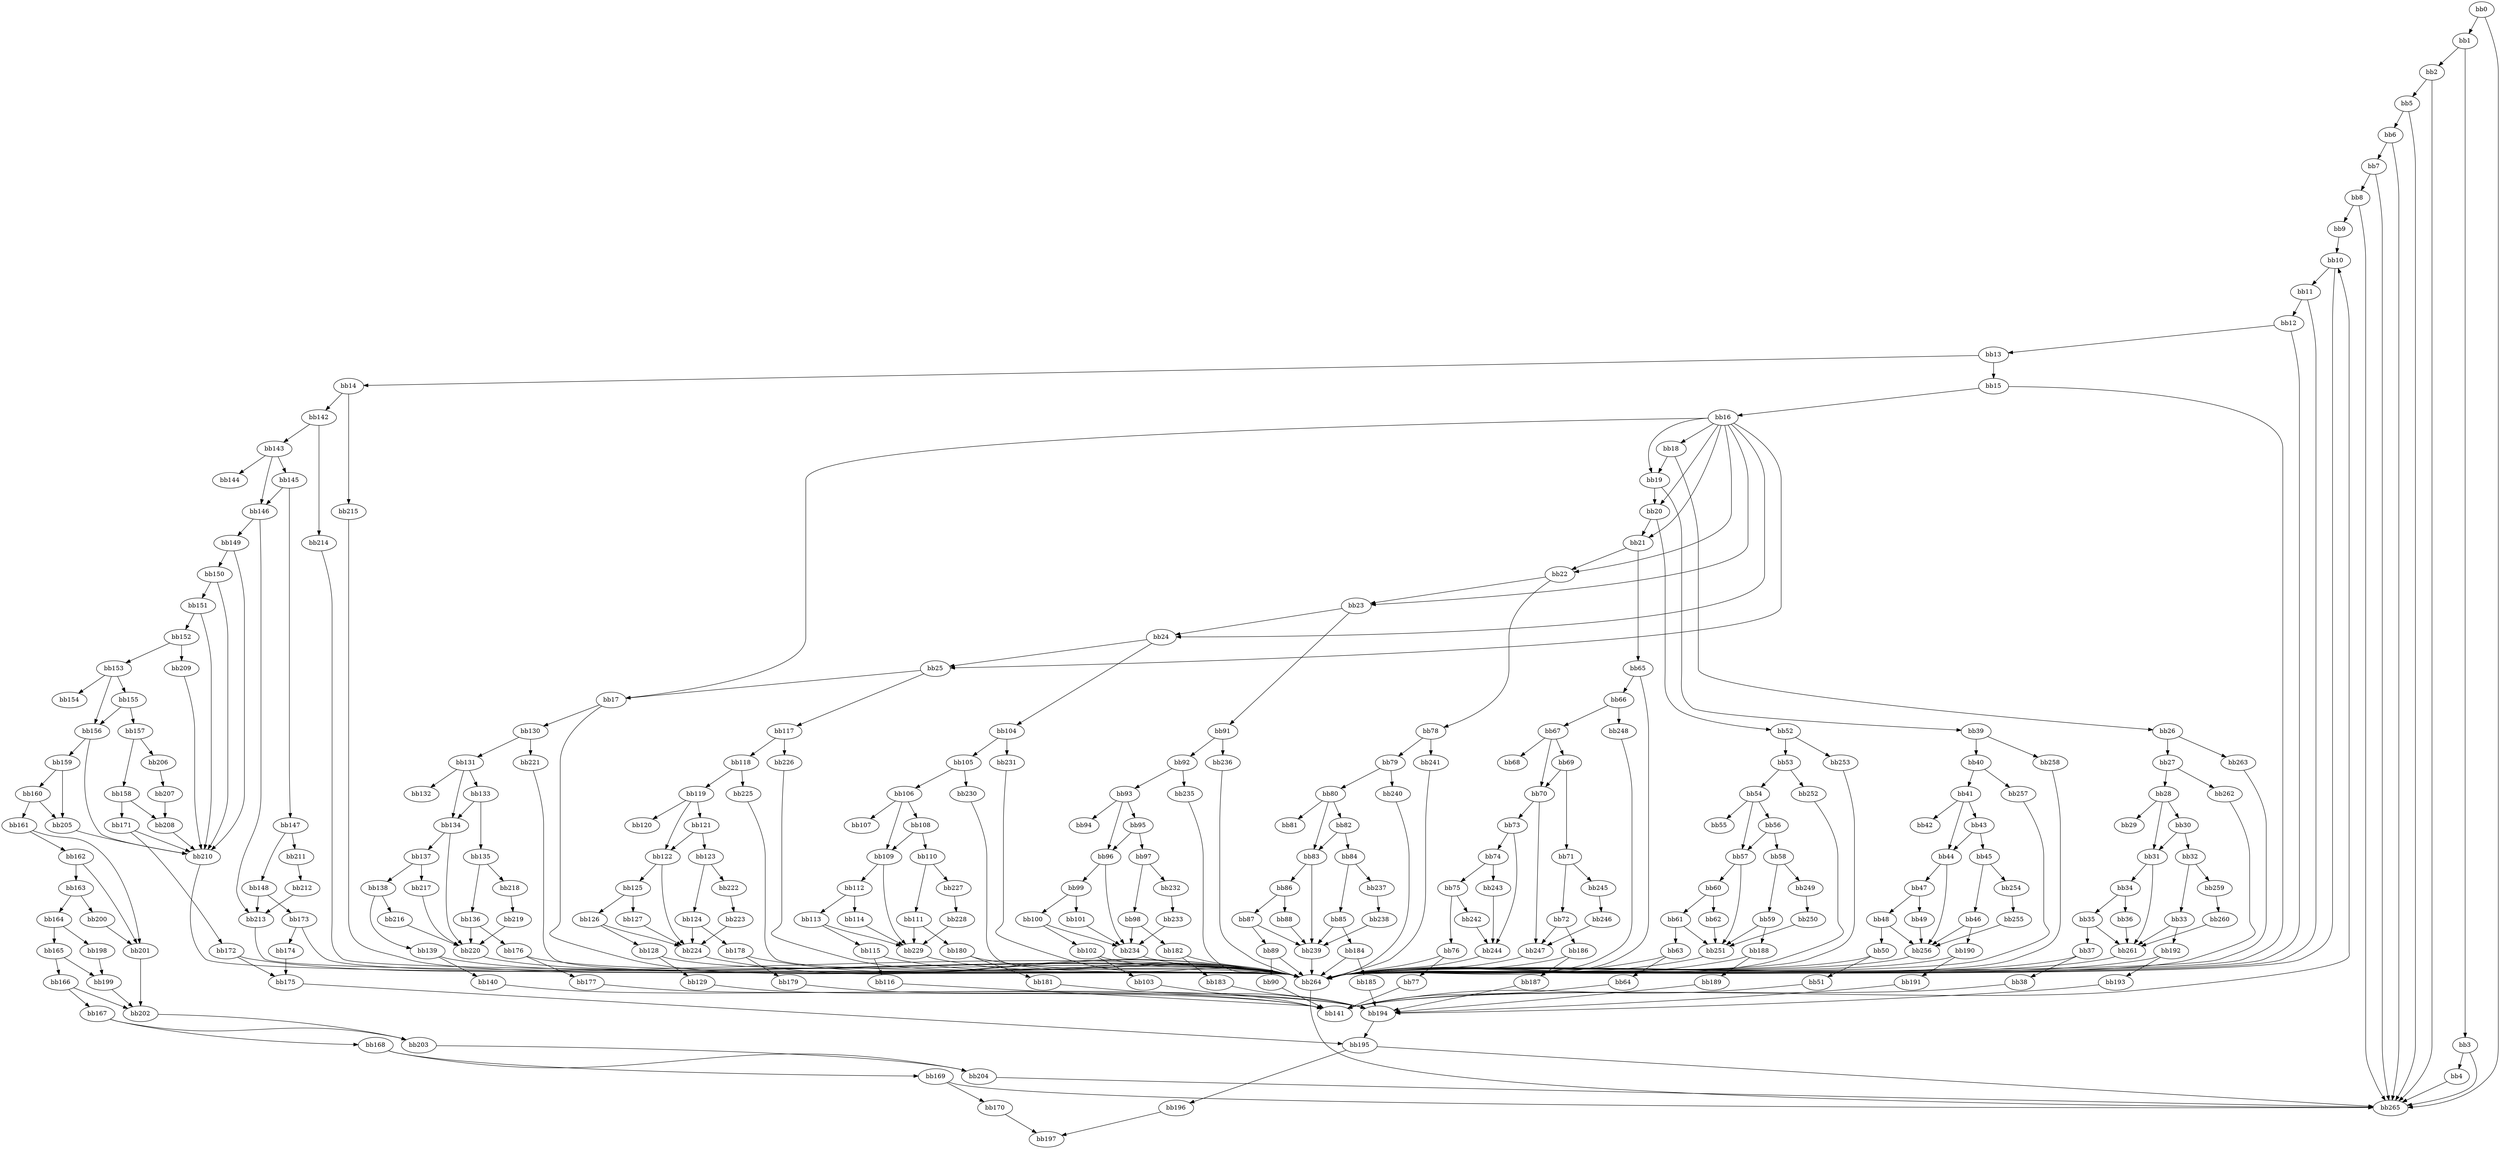 digraph {
    0 [ label = "bb0\l" ]
    1 [ label = "bb1\l" ]
    2 [ label = "bb2\l" ]
    3 [ label = "bb3\l" ]
    4 [ label = "bb4\l" ]
    5 [ label = "bb5\l" ]
    6 [ label = "bb6\l" ]
    7 [ label = "bb7\l" ]
    8 [ label = "bb8\l" ]
    9 [ label = "bb9\l" ]
    10 [ label = "bb10\l" ]
    11 [ label = "bb11\l" ]
    12 [ label = "bb12\l" ]
    13 [ label = "bb13\l" ]
    14 [ label = "bb14\l" ]
    15 [ label = "bb15\l" ]
    16 [ label = "bb16\l" ]
    17 [ label = "bb17\l" ]
    18 [ label = "bb18\l" ]
    19 [ label = "bb19\l" ]
    20 [ label = "bb20\l" ]
    21 [ label = "bb21\l" ]
    22 [ label = "bb22\l" ]
    23 [ label = "bb23\l" ]
    24 [ label = "bb24\l" ]
    25 [ label = "bb25\l" ]
    26 [ label = "bb26\l" ]
    27 [ label = "bb27\l" ]
    28 [ label = "bb28\l" ]
    29 [ label = "bb29\l" ]
    30 [ label = "bb30\l" ]
    31 [ label = "bb31\l" ]
    32 [ label = "bb32\l" ]
    33 [ label = "bb33\l" ]
    34 [ label = "bb34\l" ]
    35 [ label = "bb35\l" ]
    36 [ label = "bb36\l" ]
    37 [ label = "bb37\l" ]
    38 [ label = "bb38\l" ]
    39 [ label = "bb39\l" ]
    40 [ label = "bb40\l" ]
    41 [ label = "bb41\l" ]
    42 [ label = "bb42\l" ]
    43 [ label = "bb43\l" ]
    44 [ label = "bb44\l" ]
    45 [ label = "bb45\l" ]
    46 [ label = "bb46\l" ]
    47 [ label = "bb47\l" ]
    48 [ label = "bb48\l" ]
    49 [ label = "bb49\l" ]
    50 [ label = "bb50\l" ]
    51 [ label = "bb51\l" ]
    52 [ label = "bb52\l" ]
    53 [ label = "bb53\l" ]
    54 [ label = "bb54\l" ]
    55 [ label = "bb55\l" ]
    56 [ label = "bb56\l" ]
    57 [ label = "bb57\l" ]
    58 [ label = "bb58\l" ]
    59 [ label = "bb59\l" ]
    60 [ label = "bb60\l" ]
    61 [ label = "bb61\l" ]
    62 [ label = "bb62\l" ]
    63 [ label = "bb63\l" ]
    64 [ label = "bb64\l" ]
    65 [ label = "bb65\l" ]
    66 [ label = "bb66\l" ]
    67 [ label = "bb67\l" ]
    68 [ label = "bb68\l" ]
    69 [ label = "bb69\l" ]
    70 [ label = "bb70\l" ]
    71 [ label = "bb71\l" ]
    72 [ label = "bb72\l" ]
    73 [ label = "bb73\l" ]
    74 [ label = "bb74\l" ]
    75 [ label = "bb75\l" ]
    76 [ label = "bb76\l" ]
    77 [ label = "bb77\l" ]
    78 [ label = "bb78\l" ]
    79 [ label = "bb79\l" ]
    80 [ label = "bb80\l" ]
    81 [ label = "bb81\l" ]
    82 [ label = "bb82\l" ]
    83 [ label = "bb83\l" ]
    84 [ label = "bb84\l" ]
    85 [ label = "bb85\l" ]
    86 [ label = "bb86\l" ]
    87 [ label = "bb87\l" ]
    88 [ label = "bb88\l" ]
    89 [ label = "bb89\l" ]
    90 [ label = "bb90\l" ]
    91 [ label = "bb91\l" ]
    92 [ label = "bb92\l" ]
    93 [ label = "bb93\l" ]
    94 [ label = "bb94\l" ]
    95 [ label = "bb95\l" ]
    96 [ label = "bb96\l" ]
    97 [ label = "bb97\l" ]
    98 [ label = "bb98\l" ]
    99 [ label = "bb99\l" ]
    100 [ label = "bb100\l" ]
    101 [ label = "bb101\l" ]
    102 [ label = "bb102\l" ]
    103 [ label = "bb103\l" ]
    104 [ label = "bb104\l" ]
    105 [ label = "bb105\l" ]
    106 [ label = "bb106\l" ]
    107 [ label = "bb107\l" ]
    108 [ label = "bb108\l" ]
    109 [ label = "bb109\l" ]
    110 [ label = "bb110\l" ]
    111 [ label = "bb111\l" ]
    112 [ label = "bb112\l" ]
    113 [ label = "bb113\l" ]
    114 [ label = "bb114\l" ]
    115 [ label = "bb115\l" ]
    116 [ label = "bb116\l" ]
    117 [ label = "bb117\l" ]
    118 [ label = "bb118\l" ]
    119 [ label = "bb119\l" ]
    120 [ label = "bb120\l" ]
    121 [ label = "bb121\l" ]
    122 [ label = "bb122\l" ]
    123 [ label = "bb123\l" ]
    124 [ label = "bb124\l" ]
    125 [ label = "bb125\l" ]
    126 [ label = "bb126\l" ]
    127 [ label = "bb127\l" ]
    128 [ label = "bb128\l" ]
    129 [ label = "bb129\l" ]
    130 [ label = "bb130\l" ]
    131 [ label = "bb131\l" ]
    132 [ label = "bb132\l" ]
    133 [ label = "bb133\l" ]
    134 [ label = "bb134\l" ]
    135 [ label = "bb135\l" ]
    136 [ label = "bb136\l" ]
    137 [ label = "bb137\l" ]
    138 [ label = "bb138\l" ]
    139 [ label = "bb139\l" ]
    140 [ label = "bb140\l" ]
    141 [ label = "bb141\l" ]
    142 [ label = "bb142\l" ]
    143 [ label = "bb143\l" ]
    144 [ label = "bb144\l" ]
    145 [ label = "bb145\l" ]
    146 [ label = "bb146\l" ]
    147 [ label = "bb147\l" ]
    148 [ label = "bb148\l" ]
    149 [ label = "bb149\l" ]
    150 [ label = "bb150\l" ]
    151 [ label = "bb151\l" ]
    152 [ label = "bb152\l" ]
    153 [ label = "bb153\l" ]
    154 [ label = "bb154\l" ]
    155 [ label = "bb155\l" ]
    156 [ label = "bb156\l" ]
    157 [ label = "bb157\l" ]
    158 [ label = "bb158\l" ]
    159 [ label = "bb159\l" ]
    160 [ label = "bb160\l" ]
    161 [ label = "bb161\l" ]
    162 [ label = "bb162\l" ]
    163 [ label = "bb163\l" ]
    164 [ label = "bb164\l" ]
    165 [ label = "bb165\l" ]
    166 [ label = "bb166\l" ]
    167 [ label = "bb167\l" ]
    168 [ label = "bb168\l" ]
    169 [ label = "bb169\l" ]
    170 [ label = "bb170\l" ]
    171 [ label = "bb171\l" ]
    172 [ label = "bb172\l" ]
    173 [ label = "bb173\l" ]
    174 [ label = "bb174\l" ]
    175 [ label = "bb175\l" ]
    176 [ label = "bb176\l" ]
    177 [ label = "bb177\l" ]
    178 [ label = "bb178\l" ]
    179 [ label = "bb179\l" ]
    180 [ label = "bb180\l" ]
    181 [ label = "bb181\l" ]
    182 [ label = "bb182\l" ]
    183 [ label = "bb183\l" ]
    184 [ label = "bb184\l" ]
    185 [ label = "bb185\l" ]
    186 [ label = "bb186\l" ]
    187 [ label = "bb187\l" ]
    188 [ label = "bb188\l" ]
    189 [ label = "bb189\l" ]
    190 [ label = "bb190\l" ]
    191 [ label = "bb191\l" ]
    192 [ label = "bb192\l" ]
    193 [ label = "bb193\l" ]
    194 [ label = "bb194\l" ]
    195 [ label = "bb195\l" ]
    196 [ label = "bb196\l" ]
    197 [ label = "bb197\l" ]
    198 [ label = "bb198\l" ]
    199 [ label = "bb199\l" ]
    200 [ label = "bb200\l" ]
    201 [ label = "bb201\l" ]
    202 [ label = "bb202\l" ]
    203 [ label = "bb203\l" ]
    204 [ label = "bb204\l" ]
    205 [ label = "bb205\l" ]
    206 [ label = "bb206\l" ]
    207 [ label = "bb207\l" ]
    208 [ label = "bb208\l" ]
    209 [ label = "bb209\l" ]
    210 [ label = "bb210\l" ]
    211 [ label = "bb211\l" ]
    212 [ label = "bb212\l" ]
    213 [ label = "bb213\l" ]
    214 [ label = "bb214\l" ]
    215 [ label = "bb215\l" ]
    216 [ label = "bb216\l" ]
    217 [ label = "bb217\l" ]
    218 [ label = "bb218\l" ]
    219 [ label = "bb219\l" ]
    220 [ label = "bb220\l" ]
    221 [ label = "bb221\l" ]
    222 [ label = "bb222\l" ]
    223 [ label = "bb223\l" ]
    224 [ label = "bb224\l" ]
    225 [ label = "bb225\l" ]
    226 [ label = "bb226\l" ]
    227 [ label = "bb227\l" ]
    228 [ label = "bb228\l" ]
    229 [ label = "bb229\l" ]
    230 [ label = "bb230\l" ]
    231 [ label = "bb231\l" ]
    232 [ label = "bb232\l" ]
    233 [ label = "bb233\l" ]
    234 [ label = "bb234\l" ]
    235 [ label = "bb235\l" ]
    236 [ label = "bb236\l" ]
    237 [ label = "bb237\l" ]
    238 [ label = "bb238\l" ]
    239 [ label = "bb239\l" ]
    240 [ label = "bb240\l" ]
    241 [ label = "bb241\l" ]
    242 [ label = "bb242\l" ]
    243 [ label = "bb243\l" ]
    244 [ label = "bb244\l" ]
    245 [ label = "bb245\l" ]
    246 [ label = "bb246\l" ]
    247 [ label = "bb247\l" ]
    248 [ label = "bb248\l" ]
    249 [ label = "bb249\l" ]
    250 [ label = "bb250\l" ]
    251 [ label = "bb251\l" ]
    252 [ label = "bb252\l" ]
    253 [ label = "bb253\l" ]
    254 [ label = "bb254\l" ]
    255 [ label = "bb255\l" ]
    256 [ label = "bb256\l" ]
    257 [ label = "bb257\l" ]
    258 [ label = "bb258\l" ]
    259 [ label = "bb259\l" ]
    260 [ label = "bb260\l" ]
    261 [ label = "bb261\l" ]
    262 [ label = "bb262\l" ]
    263 [ label = "bb263\l" ]
    264 [ label = "bb264\l" ]
    265 [ label = "bb265\l" ]
    0 -> 1 [ ]
    0 -> 265 [ ]
    1 -> 2 [ ]
    1 -> 3 [ ]
    2 -> 5 [ ]
    2 -> 265 [ ]
    3 -> 4 [ ]
    3 -> 265 [ ]
    4 -> 265 [ ]
    5 -> 6 [ ]
    5 -> 265 [ ]
    6 -> 7 [ ]
    6 -> 265 [ ]
    7 -> 8 [ ]
    7 -> 265 [ ]
    8 -> 9 [ ]
    8 -> 265 [ ]
    9 -> 10 [ ]
    10 -> 11 [ ]
    10 -> 264 [ ]
    11 -> 12 [ ]
    11 -> 264 [ ]
    12 -> 13 [ ]
    12 -> 264 [ ]
    13 -> 14 [ ]
    13 -> 15 [ ]
    14 -> 142 [ ]
    14 -> 215 [ ]
    15 -> 16 [ ]
    15 -> 264 [ ]
    16 -> 17 [ ]
    16 -> 18 [ ]
    16 -> 19 [ ]
    16 -> 20 [ ]
    16 -> 21 [ ]
    16 -> 22 [ ]
    16 -> 23 [ ]
    16 -> 24 [ ]
    16 -> 25 [ ]
    17 -> 130 [ ]
    17 -> 264 [ ]
    18 -> 19 [ ]
    18 -> 26 [ ]
    19 -> 20 [ ]
    19 -> 39 [ ]
    20 -> 21 [ ]
    20 -> 52 [ ]
    21 -> 22 [ ]
    21 -> 65 [ ]
    22 -> 23 [ ]
    22 -> 78 [ ]
    23 -> 24 [ ]
    23 -> 91 [ ]
    24 -> 25 [ ]
    24 -> 104 [ ]
    25 -> 17 [ ]
    25 -> 117 [ ]
    26 -> 27 [ ]
    26 -> 263 [ ]
    27 -> 28 [ ]
    27 -> 262 [ ]
    28 -> 29 [ ]
    28 -> 30 [ ]
    28 -> 31 [ ]
    30 -> 31 [ ]
    30 -> 32 [ ]
    31 -> 34 [ ]
    31 -> 261 [ ]
    32 -> 33 [ ]
    32 -> 259 [ ]
    33 -> 192 [ ]
    33 -> 261 [ ]
    34 -> 35 [ ]
    34 -> 36 [ ]
    35 -> 37 [ ]
    35 -> 261 [ ]
    36 -> 261 [ ]
    37 -> 38 [ ]
    37 -> 264 [ ]
    38 -> 141 [ ]
    39 -> 40 [ ]
    39 -> 258 [ ]
    40 -> 41 [ ]
    40 -> 257 [ ]
    41 -> 42 [ ]
    41 -> 43 [ ]
    41 -> 44 [ ]
    43 -> 44 [ ]
    43 -> 45 [ ]
    44 -> 47 [ ]
    44 -> 256 [ ]
    45 -> 46 [ ]
    45 -> 254 [ ]
    46 -> 190 [ ]
    46 -> 256 [ ]
    47 -> 48 [ ]
    47 -> 49 [ ]
    48 -> 50 [ ]
    48 -> 256 [ ]
    49 -> 256 [ ]
    50 -> 51 [ ]
    50 -> 264 [ ]
    51 -> 141 [ ]
    52 -> 53 [ ]
    52 -> 253 [ ]
    53 -> 54 [ ]
    53 -> 252 [ ]
    54 -> 55 [ ]
    54 -> 56 [ ]
    54 -> 57 [ ]
    56 -> 57 [ ]
    56 -> 58 [ ]
    57 -> 60 [ ]
    57 -> 251 [ ]
    58 -> 59 [ ]
    58 -> 249 [ ]
    59 -> 188 [ ]
    59 -> 251 [ ]
    60 -> 61 [ ]
    60 -> 62 [ ]
    61 -> 63 [ ]
    61 -> 251 [ ]
    62 -> 251 [ ]
    63 -> 64 [ ]
    63 -> 264 [ ]
    64 -> 141 [ ]
    65 -> 66 [ ]
    65 -> 264 [ ]
    66 -> 67 [ ]
    66 -> 248 [ ]
    67 -> 68 [ ]
    67 -> 69 [ ]
    67 -> 70 [ ]
    69 -> 70 [ ]
    69 -> 71 [ ]
    70 -> 73 [ ]
    70 -> 247 [ ]
    71 -> 72 [ ]
    71 -> 245 [ ]
    72 -> 186 [ ]
    72 -> 247 [ ]
    73 -> 74 [ ]
    73 -> 244 [ ]
    74 -> 75 [ ]
    74 -> 243 [ ]
    75 -> 76 [ ]
    75 -> 242 [ ]
    76 -> 77 [ ]
    76 -> 264 [ ]
    77 -> 141 [ ]
    78 -> 79 [ ]
    78 -> 241 [ ]
    79 -> 80 [ ]
    79 -> 240 [ ]
    80 -> 81 [ ]
    80 -> 82 [ ]
    80 -> 83 [ ]
    82 -> 83 [ ]
    82 -> 84 [ ]
    83 -> 86 [ ]
    83 -> 239 [ ]
    84 -> 85 [ ]
    84 -> 237 [ ]
    85 -> 184 [ ]
    85 -> 239 [ ]
    86 -> 87 [ ]
    86 -> 88 [ ]
    87 -> 89 [ ]
    87 -> 239 [ ]
    88 -> 239 [ ]
    89 -> 90 [ ]
    89 -> 264 [ ]
    90 -> 141 [ ]
    91 -> 92 [ ]
    91 -> 236 [ ]
    92 -> 93 [ ]
    92 -> 235 [ ]
    93 -> 94 [ ]
    93 -> 95 [ ]
    93 -> 96 [ ]
    95 -> 96 [ ]
    95 -> 97 [ ]
    96 -> 99 [ ]
    96 -> 234 [ ]
    97 -> 98 [ ]
    97 -> 232 [ ]
    98 -> 182 [ ]
    98 -> 234 [ ]
    99 -> 100 [ ]
    99 -> 101 [ ]
    100 -> 102 [ ]
    100 -> 234 [ ]
    101 -> 234 [ ]
    102 -> 103 [ ]
    102 -> 264 [ ]
    103 -> 141 [ ]
    104 -> 105 [ ]
    104 -> 231 [ ]
    105 -> 106 [ ]
    105 -> 230 [ ]
    106 -> 107 [ ]
    106 -> 108 [ ]
    106 -> 109 [ ]
    108 -> 109 [ ]
    108 -> 110 [ ]
    109 -> 112 [ ]
    109 -> 229 [ ]
    110 -> 111 [ ]
    110 -> 227 [ ]
    111 -> 180 [ ]
    111 -> 229 [ ]
    112 -> 113 [ ]
    112 -> 114 [ ]
    113 -> 115 [ ]
    113 -> 229 [ ]
    114 -> 229 [ ]
    115 -> 116 [ ]
    115 -> 264 [ ]
    116 -> 141 [ ]
    117 -> 118 [ ]
    117 -> 226 [ ]
    118 -> 119 [ ]
    118 -> 225 [ ]
    119 -> 120 [ ]
    119 -> 121 [ ]
    119 -> 122 [ ]
    121 -> 122 [ ]
    121 -> 123 [ ]
    122 -> 125 [ ]
    122 -> 224 [ ]
    123 -> 124 [ ]
    123 -> 222 [ ]
    124 -> 178 [ ]
    124 -> 224 [ ]
    125 -> 126 [ ]
    125 -> 127 [ ]
    126 -> 128 [ ]
    126 -> 224 [ ]
    127 -> 224 [ ]
    128 -> 129 [ ]
    128 -> 264 [ ]
    129 -> 141 [ ]
    130 -> 131 [ ]
    130 -> 221 [ ]
    131 -> 132 [ ]
    131 -> 133 [ ]
    131 -> 134 [ ]
    133 -> 134 [ ]
    133 -> 135 [ ]
    134 -> 137 [ ]
    134 -> 220 [ ]
    135 -> 136 [ ]
    135 -> 218 [ ]
    136 -> 176 [ ]
    136 -> 220 [ ]
    137 -> 138 [ ]
    137 -> 217 [ ]
    138 -> 139 [ ]
    138 -> 216 [ ]
    139 -> 140 [ ]
    139 -> 264 [ ]
    140 -> 141 [ ]
    141 -> 10 [ ]
    142 -> 143 [ ]
    142 -> 214 [ ]
    143 -> 144 [ ]
    143 -> 145 [ ]
    143 -> 146 [ ]
    145 -> 146 [ ]
    145 -> 147 [ ]
    146 -> 149 [ ]
    146 -> 213 [ ]
    147 -> 148 [ ]
    147 -> 211 [ ]
    148 -> 173 [ ]
    148 -> 213 [ ]
    149 -> 150 [ ]
    149 -> 210 [ ]
    150 -> 151 [ ]
    150 -> 210 [ ]
    151 -> 152 [ ]
    151 -> 210 [ ]
    152 -> 153 [ ]
    152 -> 209 [ ]
    153 -> 154 [ ]
    153 -> 155 [ ]
    153 -> 156 [ ]
    155 -> 156 [ ]
    155 -> 157 [ ]
    156 -> 159 [ ]
    156 -> 210 [ ]
    157 -> 158 [ ]
    157 -> 206 [ ]
    158 -> 171 [ ]
    158 -> 208 [ ]
    159 -> 160 [ ]
    159 -> 205 [ ]
    160 -> 161 [ ]
    160 -> 205 [ ]
    161 -> 162 [ ]
    161 -> 201 [ ]
    162 -> 163 [ ]
    162 -> 201 [ ]
    163 -> 164 [ ]
    163 -> 200 [ ]
    164 -> 165 [ ]
    164 -> 198 [ ]
    165 -> 166 [ ]
    165 -> 199 [ ]
    166 -> 167 [ ]
    166 -> 202 [ ]
    167 -> 168 [ ]
    167 -> 203 [ ]
    168 -> 169 [ ]
    168 -> 204 [ ]
    169 -> 170 [ ]
    169 -> 265 [ ]
    170 -> 197 [ ]
    171 -> 172 [ ]
    171 -> 210 [ ]
    172 -> 175 [ ]
    172 -> 264 [ ]
    173 -> 174 [ ]
    173 -> 264 [ ]
    174 -> 175 [ ]
    175 -> 195 [ ]
    176 -> 177 [ ]
    176 -> 264 [ ]
    177 -> 194 [ ]
    178 -> 179 [ ]
    178 -> 264 [ ]
    179 -> 194 [ ]
    180 -> 181 [ ]
    180 -> 264 [ ]
    181 -> 194 [ ]
    182 -> 183 [ ]
    182 -> 264 [ ]
    183 -> 194 [ ]
    184 -> 185 [ ]
    184 -> 264 [ ]
    185 -> 194 [ ]
    186 -> 187 [ ]
    186 -> 264 [ ]
    187 -> 194 [ ]
    188 -> 189 [ ]
    188 -> 264 [ ]
    189 -> 194 [ ]
    190 -> 191 [ ]
    190 -> 264 [ ]
    191 -> 194 [ ]
    192 -> 193 [ ]
    192 -> 264 [ ]
    193 -> 194 [ ]
    194 -> 195 [ ]
    195 -> 196 [ ]
    195 -> 265 [ ]
    196 -> 197 [ ]
    198 -> 199 [ ]
    199 -> 202 [ ]
    200 -> 201 [ ]
    201 -> 202 [ ]
    202 -> 203 [ ]
    203 -> 204 [ ]
    204 -> 265 [ ]
    205 -> 210 [ ]
    206 -> 207 [ ]
    207 -> 208 [ ]
    208 -> 210 [ ]
    209 -> 210 [ ]
    210 -> 264 [ ]
    211 -> 212 [ ]
    212 -> 213 [ ]
    213 -> 264 [ ]
    214 -> 264 [ ]
    215 -> 264 [ ]
    216 -> 220 [ ]
    217 -> 220 [ ]
    218 -> 219 [ ]
    219 -> 220 [ ]
    220 -> 264 [ ]
    221 -> 264 [ ]
    222 -> 223 [ ]
    223 -> 224 [ ]
    224 -> 264 [ ]
    225 -> 264 [ ]
    226 -> 264 [ ]
    227 -> 228 [ ]
    228 -> 229 [ ]
    229 -> 264 [ ]
    230 -> 264 [ ]
    231 -> 264 [ ]
    232 -> 233 [ ]
    233 -> 234 [ ]
    234 -> 264 [ ]
    235 -> 264 [ ]
    236 -> 264 [ ]
    237 -> 238 [ ]
    238 -> 239 [ ]
    239 -> 264 [ ]
    240 -> 264 [ ]
    241 -> 264 [ ]
    242 -> 244 [ ]
    243 -> 244 [ ]
    244 -> 264 [ ]
    245 -> 246 [ ]
    246 -> 247 [ ]
    247 -> 264 [ ]
    248 -> 264 [ ]
    249 -> 250 [ ]
    250 -> 251 [ ]
    251 -> 264 [ ]
    252 -> 264 [ ]
    253 -> 264 [ ]
    254 -> 255 [ ]
    255 -> 256 [ ]
    256 -> 264 [ ]
    257 -> 264 [ ]
    258 -> 264 [ ]
    259 -> 260 [ ]
    260 -> 261 [ ]
    261 -> 264 [ ]
    262 -> 264 [ ]
    263 -> 264 [ ]
    264 -> 265 [ ]
}

